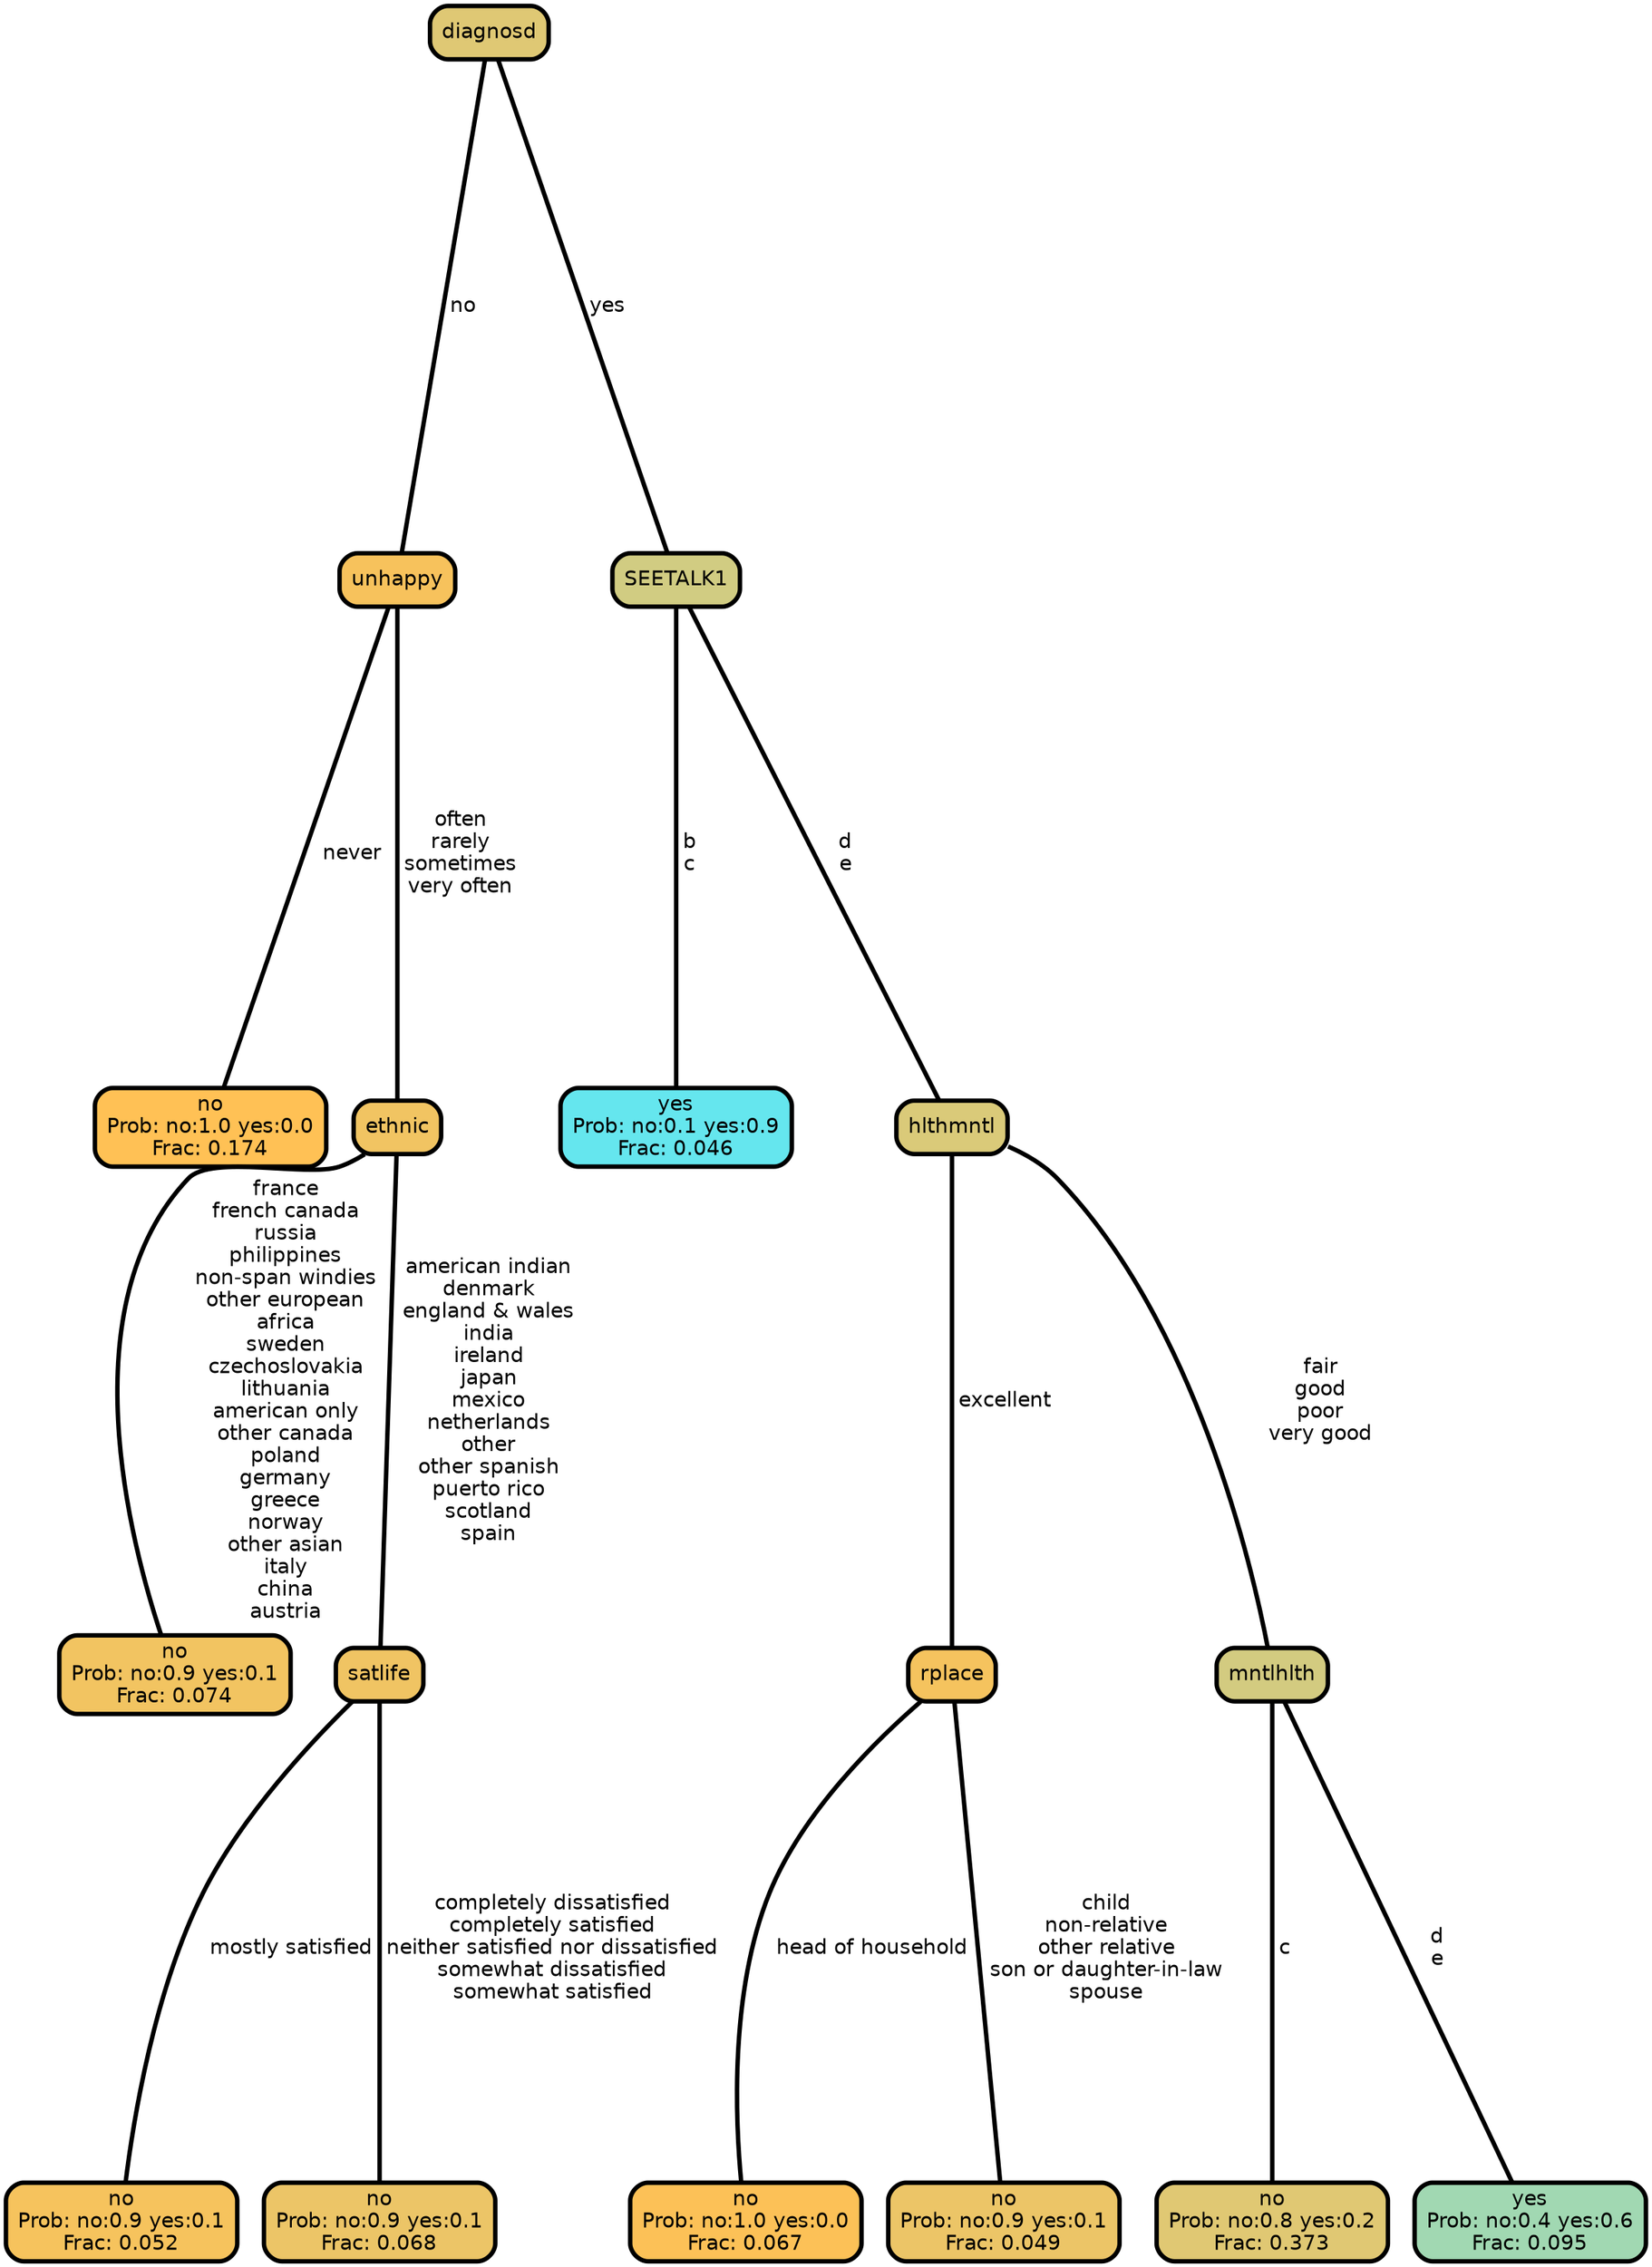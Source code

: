 graph Tree {
node [shape=box, style="filled, rounded",color="black",penwidth="3",fontcolor="black",                 fontname=helvetica] ;
graph [ranksep="0 equally", splines=straight,                 bgcolor=transparent, dpi=200] ;
edge [fontname=helvetica, color=black] ;
0 [label="no
Prob: no:1.0 yes:0.0
Frac: 0.174", fillcolor="#ffc155"] ;
1 [label="unhappy", fillcolor="#f7c25c"] ;
2 [label="no
Prob: no:0.9 yes:0.1
Frac: 0.074", fillcolor="#f2c461"] ;
3 [label="ethnic", fillcolor="#f1c462"] ;
4 [label="no
Prob: no:0.9 yes:0.1
Frac: 0.052", fillcolor="#f6c35d"] ;
5 [label="satlife", fillcolor="#f0c463"] ;
6 [label="no
Prob: no:0.9 yes:0.1
Frac: 0.068", fillcolor="#ecc567"] ;
7 [label="diagnosd", fillcolor="#dfc874"] ;
8 [label="yes
Prob: no:0.1 yes:0.9
Frac: 0.046", fillcolor="#65e6ee"] ;
9 [label="SEETALK1", fillcolor="#d1cc82"] ;
10 [label="no
Prob: no:1.0 yes:0.0
Frac: 0.067", fillcolor="#fcc157"] ;
11 [label="rplace", fillcolor="#f5c35e"] ;
12 [label="no
Prob: no:0.9 yes:0.1
Frac: 0.049", fillcolor="#ecc567"] ;
13 [label="hlthmntl", fillcolor="#daca79"] ;
14 [label="no
Prob: no:0.8 yes:0.2
Frac: 0.373", fillcolor="#e0c873"] ;
15 [label="mntlhlth", fillcolor="#d3cb80"] ;
16 [label="yes
Prob: no:0.4 yes:0.6
Frac: 0.095", fillcolor="#a1d8b2"] ;
1 -- 0 [label=" never",penwidth=3] ;
1 -- 3 [label=" often\n rarely\n sometimes\n very often",penwidth=3] ;
3 -- 2 [label=" france\n french canada\n russia\n philippines\n non-span windies\n other european\n africa\n sweden\n czechoslovakia\n lithuania\n american only\n other canada\n poland\n germany\n greece\n norway\n other asian\n italy\n china\n austria",penwidth=3] ;
3 -- 5 [label=" american indian\n denmark\n england & wales\n india\n ireland\n japan\n mexico\n netherlands\n other\n other spanish\n puerto rico\n scotland\n spain",penwidth=3] ;
5 -- 4 [label=" mostly satisfied",penwidth=3] ;
5 -- 6 [label=" completely dissatisfied\n completely satisfied\n neither satisfied nor dissatisfied\n somewhat dissatisfied\n somewhat satisfied",penwidth=3] ;
7 -- 1 [label=" no",penwidth=3] ;
7 -- 9 [label=" yes",penwidth=3] ;
9 -- 8 [label=" b\n c",penwidth=3] ;
9 -- 13 [label=" d\n e",penwidth=3] ;
11 -- 10 [label=" head of household",penwidth=3] ;
11 -- 12 [label=" child\n non-relative\n other relative\n son or daughter-in-law\n spouse",penwidth=3] ;
13 -- 11 [label=" excellent",penwidth=3] ;
13 -- 15 [label=" fair\n good\n poor\n very good",penwidth=3] ;
15 -- 14 [label=" c",penwidth=3] ;
15 -- 16 [label=" d\n e",penwidth=3] ;
{rank = same;}}